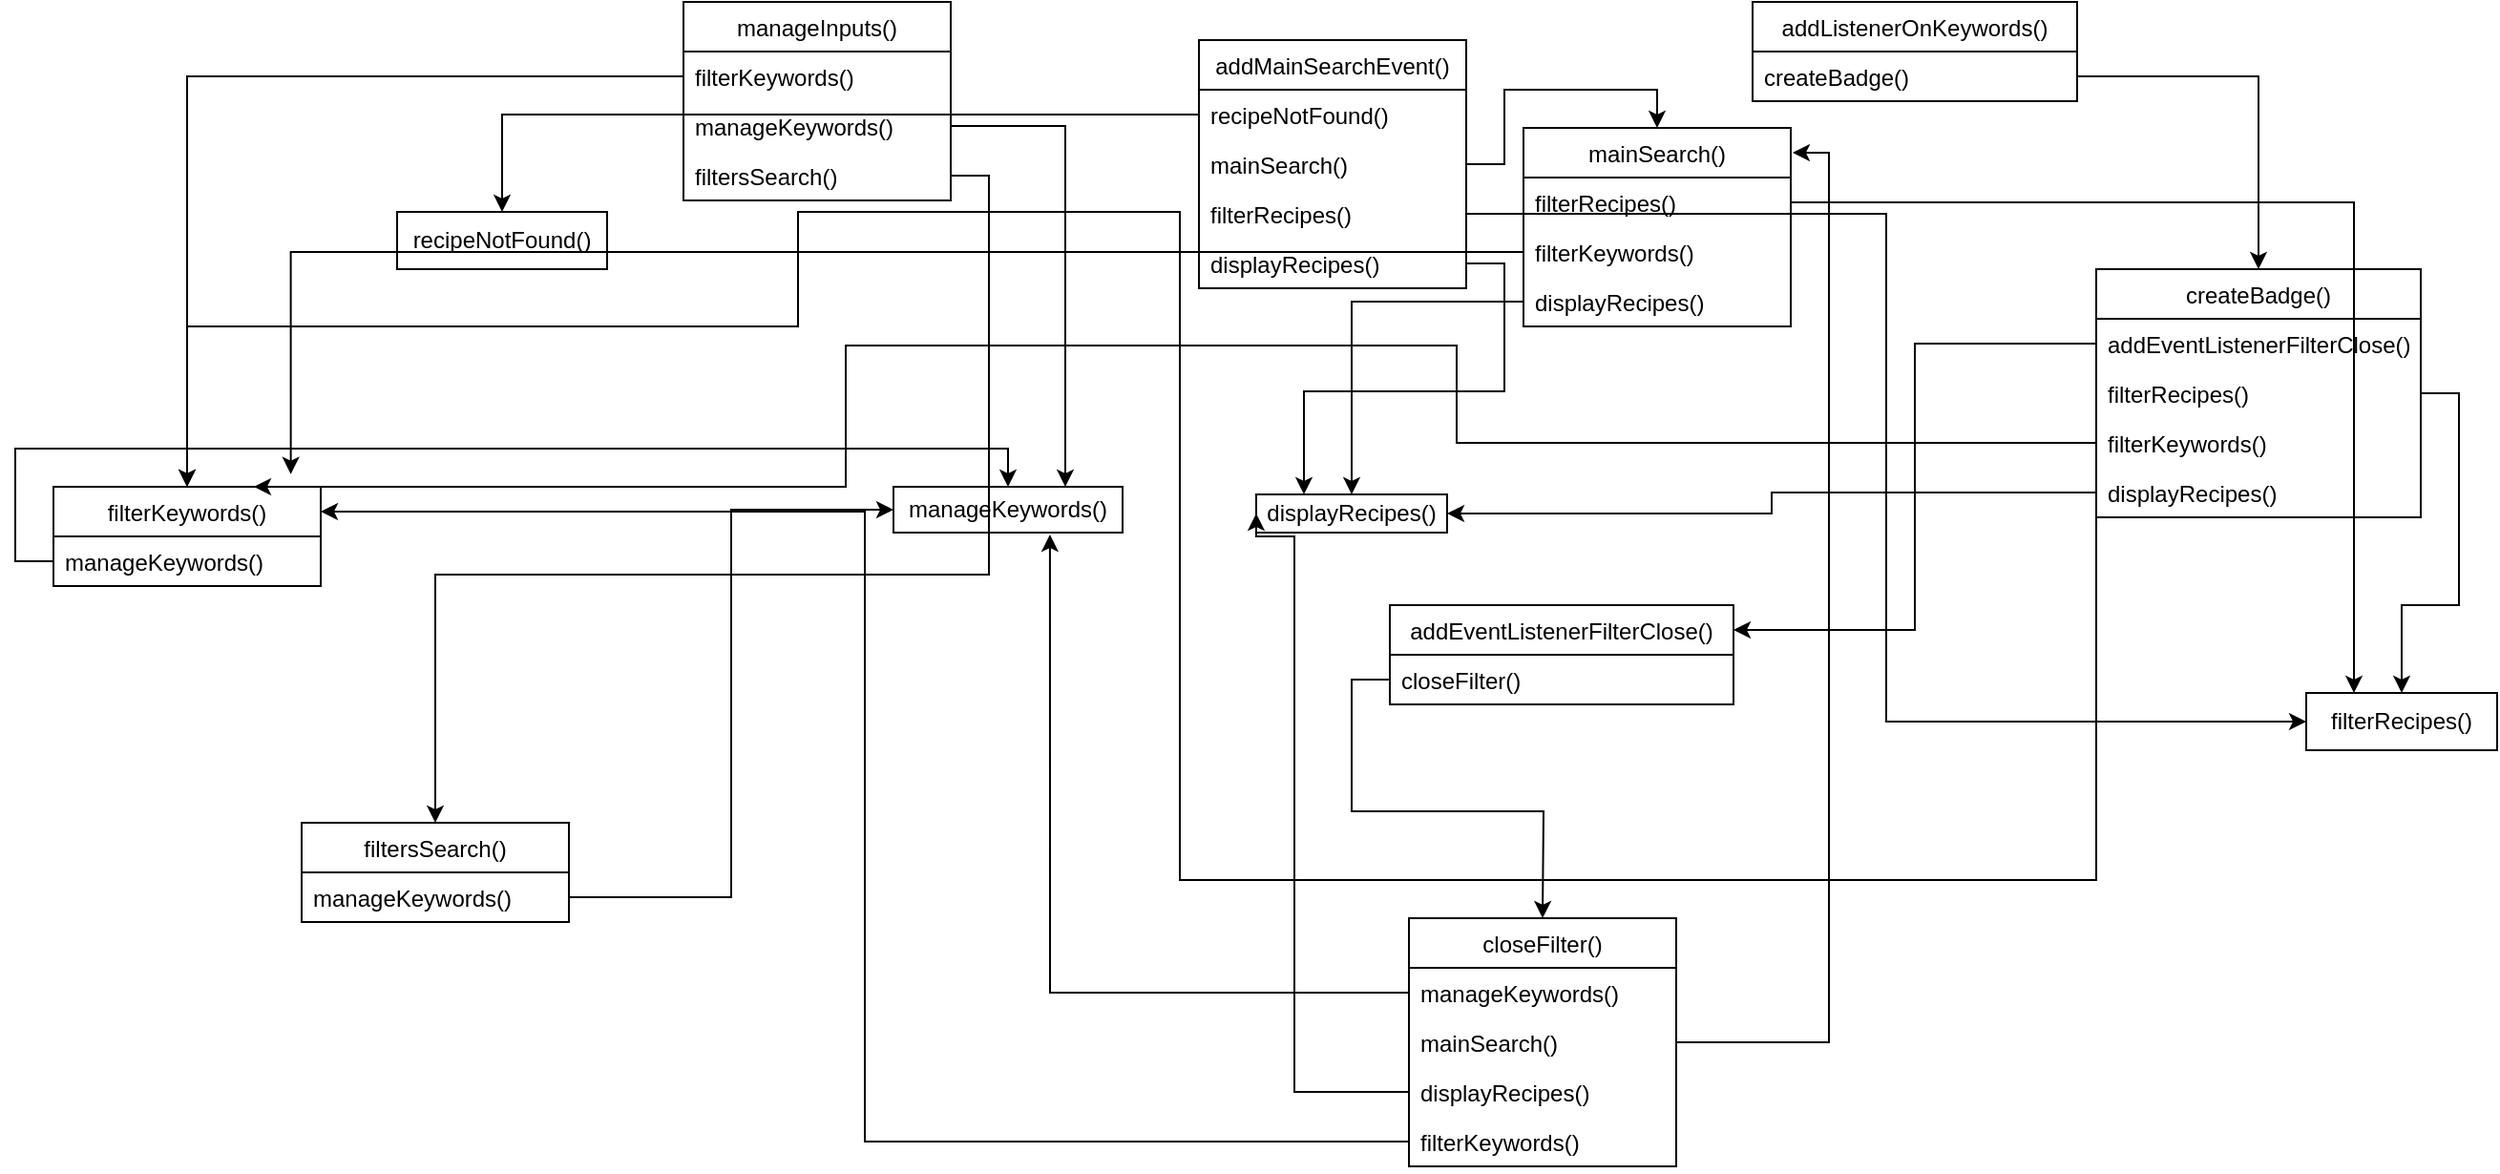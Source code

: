 <mxfile version="14.9.7" type="github">
  <diagram id="eH1nuQPLEDeErZIDG2ag" name="Page-1">
    <mxGraphModel dx="2067" dy="634" grid="1" gridSize="10" guides="1" tooltips="1" connect="1" arrows="1" fold="1" page="1" pageScale="1" pageWidth="827" pageHeight="1169" math="0" shadow="0">
      <root>
        <mxCell id="0" />
        <mxCell id="1" parent="0" />
        <mxCell id="dpG7eirAu62OzAtmFx0E-1" value="manageInputs()" style="swimlane;fontStyle=0;childLayout=stackLayout;horizontal=1;startSize=26;horizontalStack=0;resizeParent=1;resizeParentMax=0;resizeLast=0;collapsible=1;marginBottom=0;" parent="1" vertex="1">
          <mxGeometry x="-20" y="10" width="140" height="104" as="geometry" />
        </mxCell>
        <mxCell id="dpG7eirAu62OzAtmFx0E-4" value="filterKeywords()" style="text;fillColor=none;align=left;verticalAlign=top;spacingLeft=4;spacingRight=4;overflow=hidden;rotatable=0;points=[[0,0.5],[1,0.5]];portConstraint=eastwest;" parent="dpG7eirAu62OzAtmFx0E-1" vertex="1">
          <mxGeometry y="26" width="140" height="26" as="geometry" />
        </mxCell>
        <mxCell id="PX1pCOsUWiTrpoE3yPsB-32" value="manageKeywords()" style="text;fillColor=none;align=left;verticalAlign=top;spacingLeft=4;spacingRight=4;overflow=hidden;rotatable=0;points=[[0,0.5],[1,0.5]];portConstraint=eastwest;" vertex="1" parent="dpG7eirAu62OzAtmFx0E-1">
          <mxGeometry y="52" width="140" height="26" as="geometry" />
        </mxCell>
        <mxCell id="PX1pCOsUWiTrpoE3yPsB-79" value="filtersSearch()" style="text;fillColor=none;align=left;verticalAlign=top;spacingLeft=4;spacingRight=4;overflow=hidden;rotatable=0;points=[[0,0.5],[1,0.5]];portConstraint=eastwest;" vertex="1" parent="dpG7eirAu62OzAtmFx0E-1">
          <mxGeometry y="78" width="140" height="26" as="geometry" />
        </mxCell>
        <mxCell id="dpG7eirAu62OzAtmFx0E-5" value="filterKeywords()" style="swimlane;fontStyle=0;childLayout=stackLayout;horizontal=1;startSize=26;horizontalStack=0;resizeParent=1;resizeParentMax=0;resizeLast=0;collapsible=1;marginBottom=0;" parent="1" vertex="1">
          <mxGeometry x="-350" y="264" width="140" height="52" as="geometry" />
        </mxCell>
        <mxCell id="dpG7eirAu62OzAtmFx0E-6" value="manageKeywords()" style="text;strokeColor=none;fillColor=none;align=left;verticalAlign=top;spacingLeft=4;spacingRight=4;overflow=hidden;rotatable=0;points=[[0,0.5],[1,0.5]];portConstraint=eastwest;" parent="dpG7eirAu62OzAtmFx0E-5" vertex="1">
          <mxGeometry y="26" width="140" height="26" as="geometry" />
        </mxCell>
        <mxCell id="PX1pCOsUWiTrpoE3yPsB-6" value="addMainSearchEvent()" style="swimlane;fontStyle=0;childLayout=stackLayout;horizontal=1;startSize=26;horizontalStack=0;resizeParent=1;resizeParentMax=0;resizeLast=0;collapsible=1;marginBottom=0;" vertex="1" parent="1">
          <mxGeometry x="250" y="30" width="140" height="130" as="geometry" />
        </mxCell>
        <mxCell id="PX1pCOsUWiTrpoE3yPsB-7" value="recipeNotFound()" style="text;strokeColor=none;fillColor=none;align=left;verticalAlign=top;spacingLeft=4;spacingRight=4;overflow=hidden;rotatable=0;points=[[0,0.5],[1,0.5]];portConstraint=eastwest;" vertex="1" parent="PX1pCOsUWiTrpoE3yPsB-6">
          <mxGeometry y="26" width="140" height="26" as="geometry" />
        </mxCell>
        <mxCell id="PX1pCOsUWiTrpoE3yPsB-8" value="mainSearch()" style="text;strokeColor=none;fillColor=none;align=left;verticalAlign=top;spacingLeft=4;spacingRight=4;overflow=hidden;rotatable=0;points=[[0,0.5],[1,0.5]];portConstraint=eastwest;" vertex="1" parent="PX1pCOsUWiTrpoE3yPsB-6">
          <mxGeometry y="52" width="140" height="26" as="geometry" />
        </mxCell>
        <mxCell id="PX1pCOsUWiTrpoE3yPsB-9" value="filterRecipes()" style="text;strokeColor=none;fillColor=none;align=left;verticalAlign=top;spacingLeft=4;spacingRight=4;overflow=hidden;rotatable=0;points=[[0,0.5],[1,0.5]];portConstraint=eastwest;" vertex="1" parent="PX1pCOsUWiTrpoE3yPsB-6">
          <mxGeometry y="78" width="140" height="26" as="geometry" />
        </mxCell>
        <mxCell id="PX1pCOsUWiTrpoE3yPsB-33" value="displayRecipes()" style="text;strokeColor=none;fillColor=none;align=left;verticalAlign=top;spacingLeft=4;spacingRight=4;overflow=hidden;rotatable=0;points=[[0,0.5],[1,0.5]];portConstraint=eastwest;" vertex="1" parent="PX1pCOsUWiTrpoE3yPsB-6">
          <mxGeometry y="104" width="140" height="26" as="geometry" />
        </mxCell>
        <mxCell id="PX1pCOsUWiTrpoE3yPsB-11" value="mainSearch()" style="swimlane;fontStyle=0;childLayout=stackLayout;horizontal=1;startSize=26;horizontalStack=0;resizeParent=1;resizeParentMax=0;resizeLast=0;collapsible=1;marginBottom=0;" vertex="1" parent="1">
          <mxGeometry x="420" y="76" width="140" height="104" as="geometry" />
        </mxCell>
        <mxCell id="PX1pCOsUWiTrpoE3yPsB-12" value="filterRecipes()" style="text;strokeColor=none;fillColor=none;align=left;verticalAlign=top;spacingLeft=4;spacingRight=4;overflow=hidden;rotatable=0;points=[[0,0.5],[1,0.5]];portConstraint=eastwest;" vertex="1" parent="PX1pCOsUWiTrpoE3yPsB-11">
          <mxGeometry y="26" width="140" height="26" as="geometry" />
        </mxCell>
        <mxCell id="PX1pCOsUWiTrpoE3yPsB-13" value="filterKeywords()" style="text;strokeColor=none;fillColor=none;align=left;verticalAlign=top;spacingLeft=4;spacingRight=4;overflow=hidden;rotatable=0;points=[[0,0.5],[1,0.5]];portConstraint=eastwest;" vertex="1" parent="PX1pCOsUWiTrpoE3yPsB-11">
          <mxGeometry y="52" width="140" height="26" as="geometry" />
        </mxCell>
        <mxCell id="PX1pCOsUWiTrpoE3yPsB-14" value="displayRecipes()" style="text;strokeColor=none;fillColor=none;align=left;verticalAlign=top;spacingLeft=4;spacingRight=4;overflow=hidden;rotatable=0;points=[[0,0.5],[1,0.5]];portConstraint=eastwest;" vertex="1" parent="PX1pCOsUWiTrpoE3yPsB-11">
          <mxGeometry y="78" width="140" height="26" as="geometry" />
        </mxCell>
        <mxCell id="PX1pCOsUWiTrpoE3yPsB-15" value="addEventListenerFilterClose()" style="swimlane;fontStyle=0;childLayout=stackLayout;horizontal=1;startSize=26;horizontalStack=0;resizeParent=1;resizeParentMax=0;resizeLast=0;collapsible=1;marginBottom=0;" vertex="1" parent="1">
          <mxGeometry x="350" y="326" width="180" height="52" as="geometry" />
        </mxCell>
        <mxCell id="PX1pCOsUWiTrpoE3yPsB-16" value="closeFilter()" style="text;strokeColor=none;fillColor=none;align=left;verticalAlign=top;spacingLeft=4;spacingRight=4;overflow=hidden;rotatable=0;points=[[0,0.5],[1,0.5]];portConstraint=eastwest;" vertex="1" parent="PX1pCOsUWiTrpoE3yPsB-15">
          <mxGeometry y="26" width="180" height="26" as="geometry" />
        </mxCell>
        <mxCell id="PX1pCOsUWiTrpoE3yPsB-44" style="edgeStyle=orthogonalEdgeStyle;rounded=0;orthogonalLoop=1;jettySize=auto;html=1;exitX=1;exitY=0.75;exitDx=0;exitDy=0;entryX=0.5;entryY=0;entryDx=0;entryDy=0;" edge="1" parent="1" source="PX1pCOsUWiTrpoE3yPsB-19" target="PX1pCOsUWiTrpoE3yPsB-27">
          <mxGeometry relative="1" as="geometry" />
        </mxCell>
        <mxCell id="PX1pCOsUWiTrpoE3yPsB-19" value="addListenerOnKeywords()" style="swimlane;fontStyle=0;childLayout=stackLayout;horizontal=1;startSize=26;horizontalStack=0;resizeParent=1;resizeParentMax=0;resizeLast=0;collapsible=1;marginBottom=0;" vertex="1" parent="1">
          <mxGeometry x="540" y="10" width="170" height="52" as="geometry" />
        </mxCell>
        <mxCell id="PX1pCOsUWiTrpoE3yPsB-20" value="createBadge()" style="text;strokeColor=none;fillColor=none;align=left;verticalAlign=top;spacingLeft=4;spacingRight=4;overflow=hidden;rotatable=0;points=[[0,0.5],[1,0.5]];portConstraint=eastwest;" vertex="1" parent="PX1pCOsUWiTrpoE3yPsB-19">
          <mxGeometry y="26" width="170" height="26" as="geometry" />
        </mxCell>
        <mxCell id="PX1pCOsUWiTrpoE3yPsB-27" value="createBadge()" style="swimlane;fontStyle=0;childLayout=stackLayout;horizontal=1;startSize=26;horizontalStack=0;resizeParent=1;resizeParentMax=0;resizeLast=0;collapsible=1;marginBottom=0;" vertex="1" parent="1">
          <mxGeometry x="720" y="150" width="170" height="130" as="geometry" />
        </mxCell>
        <mxCell id="PX1pCOsUWiTrpoE3yPsB-28" value="addEventListenerFilterClose()" style="text;strokeColor=none;fillColor=none;align=left;verticalAlign=top;spacingLeft=4;spacingRight=4;overflow=hidden;rotatable=0;points=[[0,0.5],[1,0.5]];portConstraint=eastwest;" vertex="1" parent="PX1pCOsUWiTrpoE3yPsB-27">
          <mxGeometry y="26" width="170" height="26" as="geometry" />
        </mxCell>
        <mxCell id="PX1pCOsUWiTrpoE3yPsB-29" value="filterRecipes()" style="text;strokeColor=none;fillColor=none;align=left;verticalAlign=top;spacingLeft=4;spacingRight=4;overflow=hidden;rotatable=0;points=[[0,0.5],[1,0.5]];portConstraint=eastwest;" vertex="1" parent="PX1pCOsUWiTrpoE3yPsB-27">
          <mxGeometry y="52" width="170" height="26" as="geometry" />
        </mxCell>
        <mxCell id="PX1pCOsUWiTrpoE3yPsB-30" value="filterKeywords()" style="text;strokeColor=none;fillColor=none;align=left;verticalAlign=top;spacingLeft=4;spacingRight=4;overflow=hidden;rotatable=0;points=[[0,0.5],[1,0.5]];portConstraint=eastwest;" vertex="1" parent="PX1pCOsUWiTrpoE3yPsB-27">
          <mxGeometry y="78" width="170" height="26" as="geometry" />
        </mxCell>
        <mxCell id="PX1pCOsUWiTrpoE3yPsB-50" value="displayRecipes()" style="text;strokeColor=none;fillColor=none;align=left;verticalAlign=top;spacingLeft=4;spacingRight=4;overflow=hidden;rotatable=0;points=[[0,0.5],[1,0.5]];portConstraint=eastwest;" vertex="1" parent="PX1pCOsUWiTrpoE3yPsB-27">
          <mxGeometry y="104" width="170" height="26" as="geometry" />
        </mxCell>
        <mxCell id="PX1pCOsUWiTrpoE3yPsB-31" value="displayRecipes()" style="rounded=0;whiteSpace=wrap;html=1;" vertex="1" parent="1">
          <mxGeometry x="280" y="268" width="100" height="20" as="geometry" />
        </mxCell>
        <mxCell id="PX1pCOsUWiTrpoE3yPsB-35" style="edgeStyle=orthogonalEdgeStyle;rounded=0;orthogonalLoop=1;jettySize=auto;html=1;exitX=1;exitY=0.5;exitDx=0;exitDy=0;entryX=0.5;entryY=0;entryDx=0;entryDy=0;" edge="1" parent="1" source="PX1pCOsUWiTrpoE3yPsB-8" target="PX1pCOsUWiTrpoE3yPsB-11">
          <mxGeometry relative="1" as="geometry" />
        </mxCell>
        <mxCell id="PX1pCOsUWiTrpoE3yPsB-36" style="edgeStyle=orthogonalEdgeStyle;rounded=0;orthogonalLoop=1;jettySize=auto;html=1;exitX=0;exitY=0.5;exitDx=0;exitDy=0;entryX=0.5;entryY=0;entryDx=0;entryDy=0;" edge="1" parent="1" source="PX1pCOsUWiTrpoE3yPsB-14" target="PX1pCOsUWiTrpoE3yPsB-31">
          <mxGeometry relative="1" as="geometry" />
        </mxCell>
        <mxCell id="PX1pCOsUWiTrpoE3yPsB-37" style="edgeStyle=orthogonalEdgeStyle;rounded=0;orthogonalLoop=1;jettySize=auto;html=1;exitX=0;exitY=0.5;exitDx=0;exitDy=0;entryX=0.5;entryY=0;entryDx=0;entryDy=0;" edge="1" parent="1" source="dpG7eirAu62OzAtmFx0E-6" target="PX1pCOsUWiTrpoE3yPsB-38">
          <mxGeometry relative="1" as="geometry">
            <mxPoint x="110" y="250" as="targetPoint" />
          </mxGeometry>
        </mxCell>
        <mxCell id="PX1pCOsUWiTrpoE3yPsB-38" value="manageKeywords()" style="rounded=0;whiteSpace=wrap;html=1;" vertex="1" parent="1">
          <mxGeometry x="90" y="264" width="120" height="24" as="geometry" />
        </mxCell>
        <mxCell id="PX1pCOsUWiTrpoE3yPsB-41" style="edgeStyle=orthogonalEdgeStyle;rounded=0;orthogonalLoop=1;jettySize=auto;html=1;exitX=0;exitY=0.5;exitDx=0;exitDy=0;entryX=0.5;entryY=0;entryDx=0;entryDy=0;" edge="1" parent="1" source="dpG7eirAu62OzAtmFx0E-4" target="dpG7eirAu62OzAtmFx0E-5">
          <mxGeometry relative="1" as="geometry" />
        </mxCell>
        <mxCell id="PX1pCOsUWiTrpoE3yPsB-42" style="edgeStyle=orthogonalEdgeStyle;rounded=0;orthogonalLoop=1;jettySize=auto;html=1;entryX=0.75;entryY=0;entryDx=0;entryDy=0;" edge="1" parent="1" source="PX1pCOsUWiTrpoE3yPsB-32" target="PX1pCOsUWiTrpoE3yPsB-38">
          <mxGeometry relative="1" as="geometry" />
        </mxCell>
        <mxCell id="PX1pCOsUWiTrpoE3yPsB-45" value="filterRecipes()" style="rounded=0;whiteSpace=wrap;html=1;" vertex="1" parent="1">
          <mxGeometry x="830" y="372" width="100" height="30" as="geometry" />
        </mxCell>
        <mxCell id="PX1pCOsUWiTrpoE3yPsB-46" style="edgeStyle=orthogonalEdgeStyle;rounded=0;orthogonalLoop=1;jettySize=auto;html=1;exitX=1;exitY=0.5;exitDx=0;exitDy=0;entryX=0.5;entryY=0;entryDx=0;entryDy=0;" edge="1" parent="1" source="PX1pCOsUWiTrpoE3yPsB-27" target="PX1pCOsUWiTrpoE3yPsB-45">
          <mxGeometry relative="1" as="geometry" />
        </mxCell>
        <mxCell id="PX1pCOsUWiTrpoE3yPsB-48" style="edgeStyle=orthogonalEdgeStyle;rounded=0;orthogonalLoop=1;jettySize=auto;html=1;exitX=0;exitY=0.5;exitDx=0;exitDy=0;entryX=0.5;entryY=0;entryDx=0;entryDy=0;" edge="1" parent="1" source="PX1pCOsUWiTrpoE3yPsB-30" target="dpG7eirAu62OzAtmFx0E-5">
          <mxGeometry relative="1" as="geometry">
            <Array as="points">
              <mxPoint x="720" y="470" />
              <mxPoint x="240" y="470" />
              <mxPoint x="240" y="120" />
              <mxPoint x="40" y="120" />
              <mxPoint x="40" y="180" />
            </Array>
          </mxGeometry>
        </mxCell>
        <mxCell id="PX1pCOsUWiTrpoE3yPsB-49" style="edgeStyle=orthogonalEdgeStyle;rounded=0;orthogonalLoop=1;jettySize=auto;html=1;entryX=0.75;entryY=0;entryDx=0;entryDy=0;" edge="1" parent="1" target="dpG7eirAu62OzAtmFx0E-5">
          <mxGeometry relative="1" as="geometry">
            <mxPoint x="720" y="241" as="sourcePoint" />
            <Array as="points">
              <mxPoint x="385" y="241" />
              <mxPoint x="385" y="190" />
              <mxPoint x="65" y="190" />
            </Array>
          </mxGeometry>
        </mxCell>
        <mxCell id="PX1pCOsUWiTrpoE3yPsB-51" style="edgeStyle=orthogonalEdgeStyle;rounded=0;orthogonalLoop=1;jettySize=auto;html=1;entryX=1;entryY=0.5;entryDx=0;entryDy=0;" edge="1" parent="1" source="PX1pCOsUWiTrpoE3yPsB-50" target="PX1pCOsUWiTrpoE3yPsB-31">
          <mxGeometry relative="1" as="geometry" />
        </mxCell>
        <mxCell id="PX1pCOsUWiTrpoE3yPsB-52" style="edgeStyle=orthogonalEdgeStyle;rounded=0;orthogonalLoop=1;jettySize=auto;html=1;exitX=0;exitY=0.5;exitDx=0;exitDy=0;entryX=1;entryY=0.25;entryDx=0;entryDy=0;" edge="1" parent="1" source="PX1pCOsUWiTrpoE3yPsB-28" target="PX1pCOsUWiTrpoE3yPsB-15">
          <mxGeometry relative="1" as="geometry" />
        </mxCell>
        <mxCell id="PX1pCOsUWiTrpoE3yPsB-56" style="edgeStyle=orthogonalEdgeStyle;rounded=0;orthogonalLoop=1;jettySize=auto;html=1;exitX=0;exitY=0.5;exitDx=0;exitDy=0;" edge="1" parent="1" source="PX1pCOsUWiTrpoE3yPsB-16">
          <mxGeometry relative="1" as="geometry">
            <mxPoint x="430" y="490" as="targetPoint" />
          </mxGeometry>
        </mxCell>
        <mxCell id="PX1pCOsUWiTrpoE3yPsB-57" value="closeFilter()" style="swimlane;fontStyle=0;childLayout=stackLayout;horizontal=1;startSize=26;horizontalStack=0;resizeParent=1;resizeParentMax=0;resizeLast=0;collapsible=1;marginBottom=0;" vertex="1" parent="1">
          <mxGeometry x="360" y="490" width="140" height="130" as="geometry" />
        </mxCell>
        <mxCell id="PX1pCOsUWiTrpoE3yPsB-58" value="manageKeywords()" style="text;strokeColor=none;fillColor=none;align=left;verticalAlign=top;spacingLeft=4;spacingRight=4;overflow=hidden;rotatable=0;points=[[0,0.5],[1,0.5]];portConstraint=eastwest;" vertex="1" parent="PX1pCOsUWiTrpoE3yPsB-57">
          <mxGeometry y="26" width="140" height="26" as="geometry" />
        </mxCell>
        <mxCell id="PX1pCOsUWiTrpoE3yPsB-59" value="mainSearch()" style="text;strokeColor=none;fillColor=none;align=left;verticalAlign=top;spacingLeft=4;spacingRight=4;overflow=hidden;rotatable=0;points=[[0,0.5],[1,0.5]];portConstraint=eastwest;" vertex="1" parent="PX1pCOsUWiTrpoE3yPsB-57">
          <mxGeometry y="52" width="140" height="26" as="geometry" />
        </mxCell>
        <mxCell id="PX1pCOsUWiTrpoE3yPsB-60" value="displayRecipes()" style="text;strokeColor=none;fillColor=none;align=left;verticalAlign=top;spacingLeft=4;spacingRight=4;overflow=hidden;rotatable=0;points=[[0,0.5],[1,0.5]];portConstraint=eastwest;" vertex="1" parent="PX1pCOsUWiTrpoE3yPsB-57">
          <mxGeometry y="78" width="140" height="26" as="geometry" />
        </mxCell>
        <mxCell id="PX1pCOsUWiTrpoE3yPsB-64" value="filterKeywords()" style="text;strokeColor=none;fillColor=none;align=left;verticalAlign=top;spacingLeft=4;spacingRight=4;overflow=hidden;rotatable=0;points=[[0,0.5],[1,0.5]];portConstraint=eastwest;" vertex="1" parent="PX1pCOsUWiTrpoE3yPsB-57">
          <mxGeometry y="104" width="140" height="26" as="geometry" />
        </mxCell>
        <mxCell id="PX1pCOsUWiTrpoE3yPsB-61" style="edgeStyle=orthogonalEdgeStyle;rounded=0;orthogonalLoop=1;jettySize=auto;html=1;exitX=0;exitY=0.5;exitDx=0;exitDy=0;entryX=0.683;entryY=1.042;entryDx=0;entryDy=0;entryPerimeter=0;" edge="1" parent="1" source="PX1pCOsUWiTrpoE3yPsB-58" target="PX1pCOsUWiTrpoE3yPsB-38">
          <mxGeometry relative="1" as="geometry" />
        </mxCell>
        <mxCell id="PX1pCOsUWiTrpoE3yPsB-62" style="edgeStyle=orthogonalEdgeStyle;rounded=0;orthogonalLoop=1;jettySize=auto;html=1;exitX=1;exitY=0.5;exitDx=0;exitDy=0;entryX=1.007;entryY=0.125;entryDx=0;entryDy=0;entryPerimeter=0;" edge="1" parent="1" source="PX1pCOsUWiTrpoE3yPsB-59" target="PX1pCOsUWiTrpoE3yPsB-11">
          <mxGeometry relative="1" as="geometry" />
        </mxCell>
        <mxCell id="PX1pCOsUWiTrpoE3yPsB-63" style="edgeStyle=orthogonalEdgeStyle;rounded=0;orthogonalLoop=1;jettySize=auto;html=1;exitX=0;exitY=0.5;exitDx=0;exitDy=0;entryX=0;entryY=0.5;entryDx=0;entryDy=0;" edge="1" parent="1" source="PX1pCOsUWiTrpoE3yPsB-60" target="PX1pCOsUWiTrpoE3yPsB-31">
          <mxGeometry relative="1" as="geometry">
            <Array as="points">
              <mxPoint x="300" y="581" />
              <mxPoint x="300" y="290" />
            </Array>
          </mxGeometry>
        </mxCell>
        <mxCell id="PX1pCOsUWiTrpoE3yPsB-66" value="filtersSearch()" style="swimlane;fontStyle=0;childLayout=stackLayout;horizontal=1;startSize=26;horizontalStack=0;resizeParent=1;resizeParentMax=0;resizeLast=0;collapsible=1;marginBottom=0;" vertex="1" parent="1">
          <mxGeometry x="-220" y="440" width="140" height="52" as="geometry" />
        </mxCell>
        <mxCell id="PX1pCOsUWiTrpoE3yPsB-67" value="manageKeywords()" style="text;strokeColor=none;fillColor=none;align=left;verticalAlign=top;spacingLeft=4;spacingRight=4;overflow=hidden;rotatable=0;points=[[0,0.5],[1,0.5]];portConstraint=eastwest;" vertex="1" parent="PX1pCOsUWiTrpoE3yPsB-66">
          <mxGeometry y="26" width="140" height="26" as="geometry" />
        </mxCell>
        <mxCell id="PX1pCOsUWiTrpoE3yPsB-70" style="edgeStyle=orthogonalEdgeStyle;rounded=0;orthogonalLoop=1;jettySize=auto;html=1;exitX=1;exitY=0.5;exitDx=0;exitDy=0;entryX=0;entryY=0.5;entryDx=0;entryDy=0;" edge="1" parent="1" source="PX1pCOsUWiTrpoE3yPsB-67" target="PX1pCOsUWiTrpoE3yPsB-38">
          <mxGeometry relative="1" as="geometry" />
        </mxCell>
        <mxCell id="PX1pCOsUWiTrpoE3yPsB-71" value="recipeNotFound()" style="rounded=0;whiteSpace=wrap;html=1;" vertex="1" parent="1">
          <mxGeometry x="-170" y="120" width="110" height="30" as="geometry" />
        </mxCell>
        <mxCell id="PX1pCOsUWiTrpoE3yPsB-72" style="edgeStyle=orthogonalEdgeStyle;rounded=0;orthogonalLoop=1;jettySize=auto;html=1;exitX=0;exitY=0.5;exitDx=0;exitDy=0;entryX=0.5;entryY=0;entryDx=0;entryDy=0;" edge="1" parent="1" source="PX1pCOsUWiTrpoE3yPsB-7" target="PX1pCOsUWiTrpoE3yPsB-71">
          <mxGeometry relative="1" as="geometry" />
        </mxCell>
        <mxCell id="PX1pCOsUWiTrpoE3yPsB-73" style="edgeStyle=orthogonalEdgeStyle;rounded=0;orthogonalLoop=1;jettySize=auto;html=1;exitX=1;exitY=0.5;exitDx=0;exitDy=0;entryX=0;entryY=0.5;entryDx=0;entryDy=0;" edge="1" parent="1" source="PX1pCOsUWiTrpoE3yPsB-9" target="PX1pCOsUWiTrpoE3yPsB-45">
          <mxGeometry relative="1" as="geometry" />
        </mxCell>
        <mxCell id="PX1pCOsUWiTrpoE3yPsB-74" style="edgeStyle=orthogonalEdgeStyle;rounded=0;orthogonalLoop=1;jettySize=auto;html=1;exitX=1;exitY=0.5;exitDx=0;exitDy=0;entryX=0.25;entryY=0;entryDx=0;entryDy=0;" edge="1" parent="1" source="PX1pCOsUWiTrpoE3yPsB-33" target="PX1pCOsUWiTrpoE3yPsB-31">
          <mxGeometry relative="1" as="geometry" />
        </mxCell>
        <mxCell id="PX1pCOsUWiTrpoE3yPsB-75" style="edgeStyle=orthogonalEdgeStyle;rounded=0;orthogonalLoop=1;jettySize=auto;html=1;entryX=0.25;entryY=0;entryDx=0;entryDy=0;" edge="1" parent="1" source="PX1pCOsUWiTrpoE3yPsB-12" target="PX1pCOsUWiTrpoE3yPsB-45">
          <mxGeometry relative="1" as="geometry" />
        </mxCell>
        <mxCell id="PX1pCOsUWiTrpoE3yPsB-76" style="edgeStyle=orthogonalEdgeStyle;rounded=0;orthogonalLoop=1;jettySize=auto;html=1;exitX=0;exitY=0.5;exitDx=0;exitDy=0;entryX=0.888;entryY=-0.128;entryDx=0;entryDy=0;entryPerimeter=0;" edge="1" parent="1" source="PX1pCOsUWiTrpoE3yPsB-13" target="dpG7eirAu62OzAtmFx0E-5">
          <mxGeometry relative="1" as="geometry" />
        </mxCell>
        <mxCell id="PX1pCOsUWiTrpoE3yPsB-77" style="edgeStyle=orthogonalEdgeStyle;rounded=0;orthogonalLoop=1;jettySize=auto;html=1;entryX=1;entryY=0.25;entryDx=0;entryDy=0;" edge="1" parent="1" source="PX1pCOsUWiTrpoE3yPsB-64" target="dpG7eirAu62OzAtmFx0E-5">
          <mxGeometry relative="1" as="geometry" />
        </mxCell>
        <mxCell id="PX1pCOsUWiTrpoE3yPsB-80" style="edgeStyle=orthogonalEdgeStyle;rounded=0;orthogonalLoop=1;jettySize=auto;html=1;exitX=1;exitY=0.5;exitDx=0;exitDy=0;entryX=0.5;entryY=0;entryDx=0;entryDy=0;" edge="1" parent="1" source="PX1pCOsUWiTrpoE3yPsB-79" target="PX1pCOsUWiTrpoE3yPsB-66">
          <mxGeometry relative="1" as="geometry">
            <Array as="points">
              <mxPoint x="140" y="101" />
              <mxPoint x="140" y="310" />
              <mxPoint x="-150" y="310" />
            </Array>
          </mxGeometry>
        </mxCell>
      </root>
    </mxGraphModel>
  </diagram>
</mxfile>
